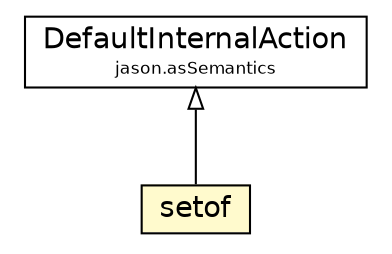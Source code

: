 #!/usr/local/bin/dot
#
# Class diagram 
# Generated by UMLGraph version 5.1 (http://www.umlgraph.org/)
#

digraph G {
	edge [fontname="Helvetica",fontsize=10,labelfontname="Helvetica",labelfontsize=10];
	node [fontname="Helvetica",fontsize=10,shape=plaintext];
	nodesep=0.25;
	ranksep=0.5;
	// jason.asSemantics.DefaultInternalAction
	c52478 [label=<<table title="jason.asSemantics.DefaultInternalAction" border="0" cellborder="1" cellspacing="0" cellpadding="2" port="p" href="../asSemantics/DefaultInternalAction.html">
		<tr><td><table border="0" cellspacing="0" cellpadding="1">
<tr><td align="center" balign="center"> DefaultInternalAction </td></tr>
<tr><td align="center" balign="center"><font point-size="8.0"> jason.asSemantics </font></td></tr>
		</table></td></tr>
		</table>>, fontname="Helvetica", fontcolor="black", fontsize=14.0];
	// jason.stdlib.setof
	c52643 [label=<<table title="jason.stdlib.setof" border="0" cellborder="1" cellspacing="0" cellpadding="2" port="p" bgcolor="lemonChiffon" href="./setof.html">
		<tr><td><table border="0" cellspacing="0" cellpadding="1">
<tr><td align="center" balign="center"> setof </td></tr>
		</table></td></tr>
		</table>>, fontname="Helvetica", fontcolor="black", fontsize=14.0];
	//jason.stdlib.setof extends jason.asSemantics.DefaultInternalAction
	c52478:p -> c52643:p [dir=back,arrowtail=empty];
}

